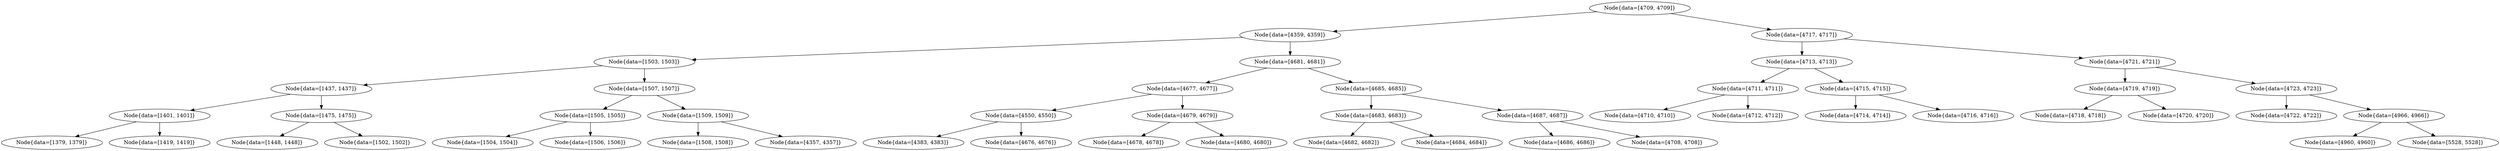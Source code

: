 digraph G{
1081530567 [label="Node{data=[4709, 4709]}"]
1081530567 -> 1348712256
1348712256 [label="Node{data=[4359, 4359]}"]
1348712256 -> 1393973082
1393973082 [label="Node{data=[1503, 1503]}"]
1393973082 -> 124104243
124104243 [label="Node{data=[1437, 1437]}"]
124104243 -> 1906573048
1906573048 [label="Node{data=[1401, 1401]}"]
1906573048 -> 1018666555
1018666555 [label="Node{data=[1379, 1379]}"]
1906573048 -> 1568318064
1568318064 [label="Node{data=[1419, 1419]}"]
124104243 -> 2000985050
2000985050 [label="Node{data=[1475, 1475]}"]
2000985050 -> 427749364
427749364 [label="Node{data=[1448, 1448]}"]
2000985050 -> 423165094
423165094 [label="Node{data=[1502, 1502]}"]
1393973082 -> 291087571
291087571 [label="Node{data=[1507, 1507]}"]
291087571 -> 1108371305
1108371305 [label="Node{data=[1505, 1505]}"]
1108371305 -> 746529168
746529168 [label="Node{data=[1504, 1504]}"]
1108371305 -> 1929131381
1929131381 [label="Node{data=[1506, 1506]}"]
291087571 -> 786397381
786397381 [label="Node{data=[1509, 1509]}"]
786397381 -> 1865775448
1865775448 [label="Node{data=[1508, 1508]}"]
786397381 -> 982759055
982759055 [label="Node{data=[4357, 4357]}"]
1348712256 -> 693599029
693599029 [label="Node{data=[4681, 4681]}"]
693599029 -> 2090542986
2090542986 [label="Node{data=[4677, 4677]}"]
2090542986 -> 941649656
941649656 [label="Node{data=[4550, 4550]}"]
941649656 -> 530612413
530612413 [label="Node{data=[4383, 4383]}"]
941649656 -> 222088879
222088879 [label="Node{data=[4676, 4676]}"]
2090542986 -> 675155957
675155957 [label="Node{data=[4679, 4679]}"]
675155957 -> 324203428
324203428 [label="Node{data=[4678, 4678]}"]
675155957 -> 141311003
141311003 [label="Node{data=[4680, 4680]}"]
693599029 -> 1666109967
1666109967 [label="Node{data=[4685, 4685]}"]
1666109967 -> 1003956276
1003956276 [label="Node{data=[4683, 4683]}"]
1003956276 -> 1067201337
1067201337 [label="Node{data=[4682, 4682]}"]
1003956276 -> 1459178549
1459178549 [label="Node{data=[4684, 4684]}"]
1666109967 -> 1135751759
1135751759 [label="Node{data=[4687, 4687]}"]
1135751759 -> 1101411461
1101411461 [label="Node{data=[4686, 4686]}"]
1135751759 -> 536724083
536724083 [label="Node{data=[4708, 4708]}"]
1081530567 -> 66698589
66698589 [label="Node{data=[4717, 4717]}"]
66698589 -> 1368114983
1368114983 [label="Node{data=[4713, 4713]}"]
1368114983 -> 570016655
570016655 [label="Node{data=[4711, 4711]}"]
570016655 -> 1357276057
1357276057 [label="Node{data=[4710, 4710]}"]
570016655 -> 515583885
515583885 [label="Node{data=[4712, 4712]}"]
1368114983 -> 294019458
294019458 [label="Node{data=[4715, 4715]}"]
294019458 -> 2114727302
2114727302 [label="Node{data=[4714, 4714]}"]
294019458 -> 496329589
496329589 [label="Node{data=[4716, 4716]}"]
66698589 -> 1519775757
1519775757 [label="Node{data=[4721, 4721]}"]
1519775757 -> 2025652396
2025652396 [label="Node{data=[4719, 4719]}"]
2025652396 -> 1732403744
1732403744 [label="Node{data=[4718, 4718]}"]
2025652396 -> 1375349622
1375349622 [label="Node{data=[4720, 4720]}"]
1519775757 -> 605727964
605727964 [label="Node{data=[4723, 4723]}"]
605727964 -> 884105363
884105363 [label="Node{data=[4722, 4722]}"]
605727964 -> 1083524935
1083524935 [label="Node{data=[4966, 4966]}"]
1083524935 -> 1085564344
1085564344 [label="Node{data=[4960, 4960]}"]
1083524935 -> 834231614
834231614 [label="Node{data=[5528, 5528]}"]
}